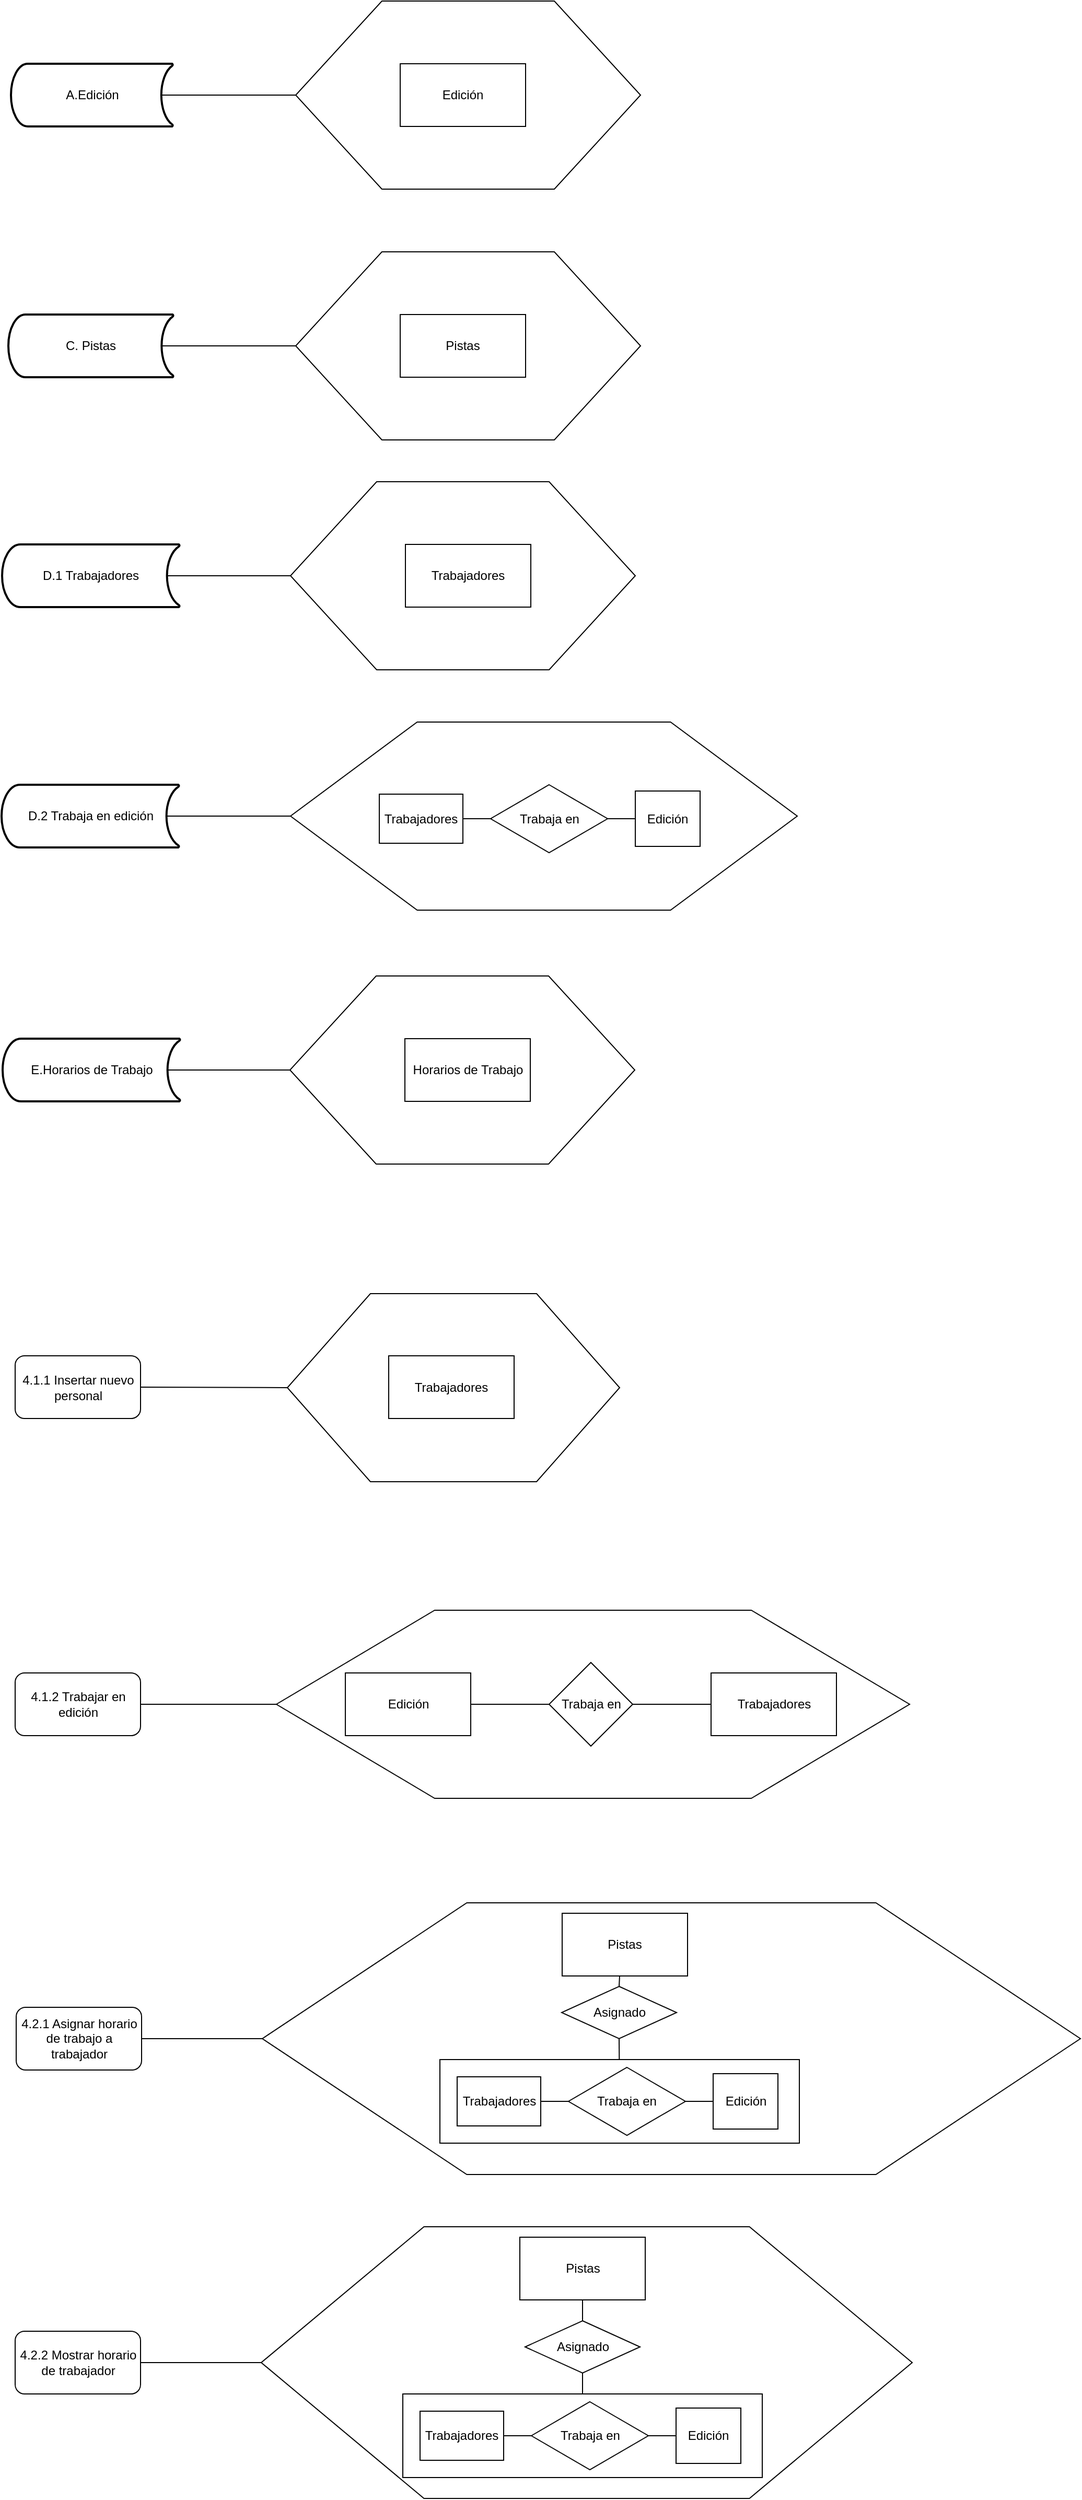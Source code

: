 <mxfile version="12.3.1" type="google" pages="1"><diagram id="5i3AOMJsXnEn0LIAzcfK" name="Page-1"><mxGraphModel dx="458" dy="784" grid="1" gridSize="10" guides="1" tooltips="1" connect="1" arrows="1" fold="1" page="1" pageScale="1" pageWidth="827" pageHeight="1169" math="0" shadow="0"><root><mxCell id="0"/><mxCell id="1" parent="0"/><mxCell id="9M8GAGoSN33HoY5bRvjg-1" value="D.1 Trabajadores" style="strokeWidth=2;html=1;shape=mxgraph.flowchart.stored_data;whiteSpace=wrap;" parent="1" vertex="1"><mxGeometry x="99" y="520" width="170" height="60" as="geometry"/></mxCell><mxCell id="9M8GAGoSN33HoY5bRvjg-2" value="E.Horarios de Trabajo" style="strokeWidth=2;html=1;shape=mxgraph.flowchart.stored_data;whiteSpace=wrap;" parent="1" vertex="1"><mxGeometry x="99.5" y="993" width="170" height="60" as="geometry"/></mxCell><mxCell id="9M8GAGoSN33HoY5bRvjg-3" value="C. Pistas" style="strokeWidth=2;html=1;shape=mxgraph.flowchart.stored_data;whiteSpace=wrap;" parent="1" vertex="1"><mxGeometry x="105" y="300" width="158" height="60" as="geometry"/></mxCell><mxCell id="9M8GAGoSN33HoY5bRvjg-4" value="A.Edición" style="strokeWidth=2;html=1;shape=mxgraph.flowchart.stored_data;whiteSpace=wrap;" parent="1" vertex="1"><mxGeometry x="107.5" y="60" width="155" height="60" as="geometry"/></mxCell><mxCell id="9M8GAGoSN33HoY5bRvjg-5" value="4.1.2 Trabajar en edición" style="rounded=1;whiteSpace=wrap;html=1;" parent="1" vertex="1"><mxGeometry x="111.5" y="1600" width="120" height="60" as="geometry"/></mxCell><mxCell id="9M8GAGoSN33HoY5bRvjg-6" value="4.2.1 Asignar horario de trabajo a trabajador" style="rounded=1;whiteSpace=wrap;html=1;" parent="1" vertex="1"><mxGeometry x="112.5" y="1920" width="120" height="60" as="geometry"/></mxCell><mxCell id="9M8GAGoSN33HoY5bRvjg-7" value="" style="shape=hexagon;perimeter=hexagonPerimeter2;whiteSpace=wrap;html=1;" parent="1" vertex="1"><mxGeometry x="380" width="330" height="180" as="geometry"/></mxCell><mxCell id="9M8GAGoSN33HoY5bRvjg-8" value="Edición" style="rounded=0;whiteSpace=wrap;html=1;" parent="1" vertex="1"><mxGeometry x="480" y="60" width="120" height="60" as="geometry"/></mxCell><mxCell id="9M8GAGoSN33HoY5bRvjg-9" value="" style="endArrow=none;html=1;exitX=0.93;exitY=0.5;exitDx=0;exitDy=0;exitPerimeter=0;entryX=0;entryY=0.5;entryDx=0;entryDy=0;" parent="1" source="9M8GAGoSN33HoY5bRvjg-4" target="9M8GAGoSN33HoY5bRvjg-7" edge="1"><mxGeometry width="50" height="50" relative="1" as="geometry"><mxPoint x="290" y="280" as="sourcePoint"/><mxPoint x="340" y="230" as="targetPoint"/></mxGeometry></mxCell><mxCell id="9M8GAGoSN33HoY5bRvjg-10" value="" style="shape=hexagon;perimeter=hexagonPerimeter2;whiteSpace=wrap;html=1;" parent="1" vertex="1"><mxGeometry x="380" y="240" width="330" height="180" as="geometry"/></mxCell><mxCell id="9M8GAGoSN33HoY5bRvjg-11" value="Pistas" style="rounded=0;whiteSpace=wrap;html=1;" parent="1" vertex="1"><mxGeometry x="480" y="300" width="120" height="60" as="geometry"/></mxCell><mxCell id="9M8GAGoSN33HoY5bRvjg-12" value="" style="endArrow=none;html=1;exitX=0.93;exitY=0.5;exitDx=0;exitDy=0;exitPerimeter=0;entryX=0;entryY=0.5;entryDx=0;entryDy=0;" parent="1" source="9M8GAGoSN33HoY5bRvjg-3" target="9M8GAGoSN33HoY5bRvjg-10" edge="1"><mxGeometry width="50" height="50" relative="1" as="geometry"><mxPoint x="290" y="350" as="sourcePoint"/><mxPoint x="340" y="300" as="targetPoint"/></mxGeometry></mxCell><mxCell id="9M8GAGoSN33HoY5bRvjg-13" value="" style="shape=hexagon;perimeter=hexagonPerimeter2;whiteSpace=wrap;html=1;" parent="1" vertex="1"><mxGeometry x="375" y="460" width="330" height="180" as="geometry"/></mxCell><mxCell id="9M8GAGoSN33HoY5bRvjg-14" value="" style="shape=hexagon;perimeter=hexagonPerimeter2;whiteSpace=wrap;html=1;" parent="1" vertex="1"><mxGeometry x="374.5" y="933" width="330" height="180" as="geometry"/></mxCell><mxCell id="9M8GAGoSN33HoY5bRvjg-15" value="" style="shape=hexagon;perimeter=hexagonPerimeter2;whiteSpace=wrap;html=1;" parent="1" vertex="1"><mxGeometry x="361.5" y="1540" width="606" height="180" as="geometry"/></mxCell><mxCell id="9M8GAGoSN33HoY5bRvjg-16" value="&lt;div&gt;&lt;br&gt;&lt;/div&gt;" style="shape=hexagon;perimeter=hexagonPerimeter2;whiteSpace=wrap;html=1;" parent="1" vertex="1"><mxGeometry x="348" y="1820" width="783" height="260" as="geometry"/></mxCell><mxCell id="9M8GAGoSN33HoY5bRvjg-17" value="" style="endArrow=none;html=1;exitX=0.93;exitY=0.5;exitDx=0;exitDy=0;exitPerimeter=0;entryX=0;entryY=0.5;entryDx=0;entryDy=0;" parent="1" source="9M8GAGoSN33HoY5bRvjg-1" target="9M8GAGoSN33HoY5bRvjg-13" edge="1"><mxGeometry width="50" height="50" relative="1" as="geometry"><mxPoint x="310" y="560" as="sourcePoint"/><mxPoint x="360" y="510" as="targetPoint"/></mxGeometry></mxCell><mxCell id="9M8GAGoSN33HoY5bRvjg-18" value="" style="endArrow=none;html=1;exitX=0.93;exitY=0.5;exitDx=0;exitDy=0;exitPerimeter=0;entryX=0;entryY=0.5;entryDx=0;entryDy=0;" parent="1" source="9M8GAGoSN33HoY5bRvjg-2" target="9M8GAGoSN33HoY5bRvjg-14" edge="1"><mxGeometry width="50" height="50" relative="1" as="geometry"><mxPoint x="319.5" y="1013" as="sourcePoint"/><mxPoint x="369.5" y="963" as="targetPoint"/></mxGeometry></mxCell><mxCell id="9M8GAGoSN33HoY5bRvjg-19" value="" style="endArrow=none;html=1;exitX=1;exitY=0.5;exitDx=0;exitDy=0;entryX=0;entryY=0.5;entryDx=0;entryDy=0;" parent="1" source="9M8GAGoSN33HoY5bRvjg-5" target="9M8GAGoSN33HoY5bRvjg-15" edge="1"><mxGeometry width="50" height="50" relative="1" as="geometry"><mxPoint x="296.5" y="1670" as="sourcePoint"/><mxPoint x="346.5" y="1620" as="targetPoint"/></mxGeometry></mxCell><mxCell id="9M8GAGoSN33HoY5bRvjg-20" value="Trabajadores" style="rounded=0;whiteSpace=wrap;html=1;" parent="1" vertex="1"><mxGeometry x="485" y="520" width="120" height="60" as="geometry"/></mxCell><mxCell id="9M8GAGoSN33HoY5bRvjg-21" value="Horarios de Trabajo" style="rounded=0;whiteSpace=wrap;html=1;" parent="1" vertex="1"><mxGeometry x="484.5" y="993" width="120" height="60" as="geometry"/></mxCell><mxCell id="9M8GAGoSN33HoY5bRvjg-22" value="" style="endArrow=none;html=1;exitX=1;exitY=0.5;exitDx=0;exitDy=0;entryX=0;entryY=0.5;entryDx=0;entryDy=0;" parent="1" source="9M8GAGoSN33HoY5bRvjg-6" target="9M8GAGoSN33HoY5bRvjg-16" edge="1"><mxGeometry width="50" height="50" relative="1" as="geometry"><mxPoint x="286.5" y="1930" as="sourcePoint"/><mxPoint x="336.5" y="1880" as="targetPoint"/></mxGeometry></mxCell><mxCell id="9M8GAGoSN33HoY5bRvjg-23" value="Edición" style="rounded=0;whiteSpace=wrap;html=1;" parent="1" vertex="1"><mxGeometry x="427.5" y="1600" width="120" height="60" as="geometry"/></mxCell><mxCell id="9M8GAGoSN33HoY5bRvjg-24" value="Trabajadores" style="rounded=0;whiteSpace=wrap;html=1;" parent="1" vertex="1"><mxGeometry x="777.5" y="1600" width="120" height="60" as="geometry"/></mxCell><mxCell id="9M8GAGoSN33HoY5bRvjg-25" value="Trabaja en" style="rhombus;whiteSpace=wrap;html=1;" parent="1" vertex="1"><mxGeometry x="622.5" y="1590" width="80" height="80" as="geometry"/></mxCell><mxCell id="9M8GAGoSN33HoY5bRvjg-26" value="" style="endArrow=none;html=1;exitX=1;exitY=0.5;exitDx=0;exitDy=0;entryX=0;entryY=0.5;entryDx=0;entryDy=0;" parent="1" source="9M8GAGoSN33HoY5bRvjg-23" target="9M8GAGoSN33HoY5bRvjg-25" edge="1"><mxGeometry width="50" height="50" relative="1" as="geometry"><mxPoint x="577.5" y="1710" as="sourcePoint"/><mxPoint x="627.5" y="1660" as="targetPoint"/></mxGeometry></mxCell><mxCell id="9M8GAGoSN33HoY5bRvjg-27" value="" style="endArrow=none;html=1;exitX=1;exitY=0.5;exitDx=0;exitDy=0;entryX=0;entryY=0.5;entryDx=0;entryDy=0;" parent="1" source="9M8GAGoSN33HoY5bRvjg-25" target="9M8GAGoSN33HoY5bRvjg-24" edge="1"><mxGeometry width="50" height="50" relative="1" as="geometry"><mxPoint x="637.5" y="1780" as="sourcePoint"/><mxPoint x="687.5" y="1730" as="targetPoint"/></mxGeometry></mxCell><mxCell id="9M8GAGoSN33HoY5bRvjg-29" value="Asignado" style="rhombus;whiteSpace=wrap;html=1;" parent="1" vertex="1"><mxGeometry x="634.5" y="1900" width="110" height="50" as="geometry"/></mxCell><mxCell id="9M8GAGoSN33HoY5bRvjg-30" value="" style="endArrow=none;html=1;entryX=0.5;entryY=0;entryDx=0;entryDy=0;exitX=0.5;exitY=1;exitDx=0;exitDy=0;" parent="1" target="9M8GAGoSN33HoY5bRvjg-29" edge="1"><mxGeometry width="50" height="50" relative="1" as="geometry"><mxPoint x="690" y="1890" as="sourcePoint"/><mxPoint x="502" y="1900" as="targetPoint"/></mxGeometry></mxCell><mxCell id="9M8GAGoSN33HoY5bRvjg-31" value="" style="rounded=0;whiteSpace=wrap;html=1;" parent="1" vertex="1"><mxGeometry x="518" y="1970" width="344" height="80" as="geometry"/></mxCell><mxCell id="9M8GAGoSN33HoY5bRvjg-32" value="Trabajadores" style="rounded=0;whiteSpace=wrap;html=1;" parent="1" vertex="1"><mxGeometry x="534.5" y="1986.5" width="80" height="47" as="geometry"/></mxCell><mxCell id="9M8GAGoSN33HoY5bRvjg-33" value="Edición" style="rounded=0;whiteSpace=wrap;html=1;" parent="1" vertex="1"><mxGeometry x="779.5" y="1983.5" width="62" height="53" as="geometry"/></mxCell><mxCell id="9M8GAGoSN33HoY5bRvjg-34" value="Trabaja en" style="rhombus;whiteSpace=wrap;html=1;" parent="1" vertex="1"><mxGeometry x="641" y="1977.5" width="112" height="65" as="geometry"/></mxCell><mxCell id="9M8GAGoSN33HoY5bRvjg-35" value="" style="endArrow=none;html=1;exitX=1;exitY=0.5;exitDx=0;exitDy=0;entryX=0;entryY=0.5;entryDx=0;entryDy=0;" parent="1" source="9M8GAGoSN33HoY5bRvjg-32" target="9M8GAGoSN33HoY5bRvjg-34" edge="1"><mxGeometry width="50" height="50" relative="1" as="geometry"><mxPoint x="567.5" y="2040.5" as="sourcePoint"/><mxPoint x="617.5" y="1990.5" as="targetPoint"/></mxGeometry></mxCell><mxCell id="9M8GAGoSN33HoY5bRvjg-36" value="" style="endArrow=none;html=1;exitX=0;exitY=0.5;exitDx=0;exitDy=0;entryX=1;entryY=0.5;entryDx=0;entryDy=0;" parent="1" source="9M8GAGoSN33HoY5bRvjg-33" target="9M8GAGoSN33HoY5bRvjg-34" edge="1"><mxGeometry width="50" height="50" relative="1" as="geometry"><mxPoint x="647.5" y="1970.5" as="sourcePoint"/><mxPoint x="697.5" y="1920.5" as="targetPoint"/></mxGeometry></mxCell><mxCell id="9M8GAGoSN33HoY5bRvjg-37" value="" style="endArrow=none;html=1;entryX=0.5;entryY=1;entryDx=0;entryDy=0;" parent="1" source="9M8GAGoSN33HoY5bRvjg-31" target="9M8GAGoSN33HoY5bRvjg-29" edge="1"><mxGeometry width="50" height="50" relative="1" as="geometry"><mxPoint x="292" y="2340" as="sourcePoint"/><mxPoint x="342" y="2290" as="targetPoint"/></mxGeometry></mxCell><mxCell id="9M8GAGoSN33HoY5bRvjg-46" value="D.2 Trabaja en edición" style="strokeWidth=2;html=1;shape=mxgraph.flowchart.stored_data;whiteSpace=wrap;" parent="1" vertex="1"><mxGeometry x="98.5" y="750" width="170" height="60" as="geometry"/></mxCell><mxCell id="9M8GAGoSN33HoY5bRvjg-47" value="" style="shape=hexagon;perimeter=hexagonPerimeter2;whiteSpace=wrap;html=1;" parent="1" vertex="1"><mxGeometry x="375" y="690" width="485" height="180" as="geometry"/></mxCell><mxCell id="9M8GAGoSN33HoY5bRvjg-48" value="" style="endArrow=none;html=1;exitX=0.93;exitY=0.5;exitDx=0;exitDy=0;exitPerimeter=0;entryX=0;entryY=0.5;entryDx=0;entryDy=0;" parent="1" source="9M8GAGoSN33HoY5bRvjg-46" target="9M8GAGoSN33HoY5bRvjg-47" edge="1"><mxGeometry width="50" height="50" relative="1" as="geometry"><mxPoint x="309.5" y="790" as="sourcePoint"/><mxPoint x="359.5" y="740" as="targetPoint"/></mxGeometry></mxCell><mxCell id="9M8GAGoSN33HoY5bRvjg-50" value="Trabajadores" style="rounded=0;whiteSpace=wrap;html=1;" parent="1" vertex="1"><mxGeometry x="460" y="759" width="80" height="47" as="geometry"/></mxCell><mxCell id="9M8GAGoSN33HoY5bRvjg-51" value="Edición" style="rounded=0;whiteSpace=wrap;html=1;" parent="1" vertex="1"><mxGeometry x="705" y="756" width="62" height="53" as="geometry"/></mxCell><mxCell id="9M8GAGoSN33HoY5bRvjg-52" value="Trabaja en" style="rhombus;whiteSpace=wrap;html=1;" parent="1" vertex="1"><mxGeometry x="566.5" y="750" width="112" height="65" as="geometry"/></mxCell><mxCell id="9M8GAGoSN33HoY5bRvjg-53" value="" style="endArrow=none;html=1;exitX=1;exitY=0.5;exitDx=0;exitDy=0;entryX=0;entryY=0.5;entryDx=0;entryDy=0;" parent="1" source="9M8GAGoSN33HoY5bRvjg-50" target="9M8GAGoSN33HoY5bRvjg-52" edge="1"><mxGeometry width="50" height="50" relative="1" as="geometry"><mxPoint x="493" y="813" as="sourcePoint"/><mxPoint x="543" y="763" as="targetPoint"/></mxGeometry></mxCell><mxCell id="9M8GAGoSN33HoY5bRvjg-54" value="" style="endArrow=none;html=1;exitX=0;exitY=0.5;exitDx=0;exitDy=0;entryX=1;entryY=0.5;entryDx=0;entryDy=0;" parent="1" source="9M8GAGoSN33HoY5bRvjg-51" target="9M8GAGoSN33HoY5bRvjg-52" edge="1"><mxGeometry width="50" height="50" relative="1" as="geometry"><mxPoint x="573" y="743" as="sourcePoint"/><mxPoint x="623" y="693" as="targetPoint"/></mxGeometry></mxCell><mxCell id="9M8GAGoSN33HoY5bRvjg-56" value="4.1.1 Insertar nuevo personal" style="rounded=1;whiteSpace=wrap;html=1;" parent="1" vertex="1"><mxGeometry x="111.5" y="1296.5" width="120" height="60" as="geometry"/></mxCell><mxCell id="9M8GAGoSN33HoY5bRvjg-57" value="" style="shape=hexagon;perimeter=hexagonPerimeter2;whiteSpace=wrap;html=1;" parent="1" vertex="1"><mxGeometry x="372" y="1237" width="318" height="180" as="geometry"/></mxCell><mxCell id="9M8GAGoSN33HoY5bRvjg-58" value="" style="endArrow=none;html=1;exitX=1;exitY=0.5;exitDx=0;exitDy=0;entryX=0;entryY=0.5;entryDx=0;entryDy=0;" parent="1" source="9M8GAGoSN33HoY5bRvjg-56" target="9M8GAGoSN33HoY5bRvjg-57" edge="1"><mxGeometry width="50" height="50" relative="1" as="geometry"><mxPoint x="241.5" y="1326.5" as="sourcePoint"/><mxPoint x="356.5" y="1316.5" as="targetPoint"/></mxGeometry></mxCell><mxCell id="9M8GAGoSN33HoY5bRvjg-60" value="Trabajadores" style="rounded=0;whiteSpace=wrap;html=1;" parent="1" vertex="1"><mxGeometry x="469" y="1296.5" width="120" height="60" as="geometry"/></mxCell><mxCell id="9M8GAGoSN33HoY5bRvjg-65" value="Pistas" style="rounded=0;whiteSpace=wrap;html=1;" parent="1" vertex="1"><mxGeometry x="635" y="1830" width="120" height="60" as="geometry"/></mxCell><mxCell id="9M8GAGoSN33HoY5bRvjg-68" value="4.2.2 Mostrar horario de trabajador" style="rounded=1;whiteSpace=wrap;html=1;" parent="1" vertex="1"><mxGeometry x="111.5" y="2230" width="120" height="60" as="geometry"/></mxCell><mxCell id="9M8GAGoSN33HoY5bRvjg-69" value="&lt;div&gt;&lt;br&gt;&lt;/div&gt;" style="shape=hexagon;perimeter=hexagonPerimeter2;whiteSpace=wrap;html=1;" parent="1" vertex="1"><mxGeometry x="347" y="2130" width="623" height="260" as="geometry"/></mxCell><mxCell id="9M8GAGoSN33HoY5bRvjg-70" value="" style="endArrow=none;html=1;exitX=1;exitY=0.5;exitDx=0;exitDy=0;entryX=0;entryY=0.5;entryDx=0;entryDy=0;" parent="1" source="9M8GAGoSN33HoY5bRvjg-68" target="9M8GAGoSN33HoY5bRvjg-69" edge="1"><mxGeometry width="50" height="50" relative="1" as="geometry"><mxPoint x="285.5" y="2240" as="sourcePoint"/><mxPoint x="335.5" y="2190" as="targetPoint"/></mxGeometry></mxCell><mxCell id="9M8GAGoSN33HoY5bRvjg-86" value="Asignado" style="rhombus;whiteSpace=wrap;html=1;" parent="1" vertex="1"><mxGeometry x="599.5" y="2220" width="110" height="50" as="geometry"/></mxCell><mxCell id="9M8GAGoSN33HoY5bRvjg-87" value="" style="endArrow=none;html=1;exitX=0.5;exitY=1;exitDx=0;exitDy=0;entryX=0.5;entryY=0;entryDx=0;entryDy=0;" parent="1" target="9M8GAGoSN33HoY5bRvjg-86" edge="1"><mxGeometry width="50" height="50" relative="1" as="geometry"><mxPoint x="654.5" y="2200" as="sourcePoint"/><mxPoint x="380" y="2370" as="targetPoint"/></mxGeometry></mxCell><mxCell id="9M8GAGoSN33HoY5bRvjg-89" value="" style="endArrow=none;html=1;exitX=0.5;exitY=0;exitDx=0;exitDy=0;entryX=0.5;entryY=1;entryDx=0;entryDy=0;" parent="1" source="9M8GAGoSN33HoY5bRvjg-91" target="9M8GAGoSN33HoY5bRvjg-86" edge="1"><mxGeometry width="50" height="50" relative="1" as="geometry"><mxPoint x="727.0" y="2260" as="sourcePoint"/><mxPoint x="530" y="2410" as="targetPoint"/></mxGeometry></mxCell><mxCell id="9M8GAGoSN33HoY5bRvjg-91" value="" style="rounded=0;whiteSpace=wrap;html=1;" parent="1" vertex="1"><mxGeometry x="482.5" y="2290" width="344" height="80" as="geometry"/></mxCell><mxCell id="9M8GAGoSN33HoY5bRvjg-92" value="Trabajadores" style="rounded=0;whiteSpace=wrap;html=1;" parent="1" vertex="1"><mxGeometry x="499" y="2306.5" width="80" height="47" as="geometry"/></mxCell><mxCell id="9M8GAGoSN33HoY5bRvjg-93" value="Edición" style="rounded=0;whiteSpace=wrap;html=1;" parent="1" vertex="1"><mxGeometry x="744" y="2303.5" width="62" height="53" as="geometry"/></mxCell><mxCell id="9M8GAGoSN33HoY5bRvjg-94" value="Trabaja en" style="rhombus;whiteSpace=wrap;html=1;" parent="1" vertex="1"><mxGeometry x="605.5" y="2297.5" width="112" height="65" as="geometry"/></mxCell><mxCell id="9M8GAGoSN33HoY5bRvjg-95" value="" style="endArrow=none;html=1;exitX=1;exitY=0.5;exitDx=0;exitDy=0;entryX=0;entryY=0.5;entryDx=0;entryDy=0;" parent="1" source="9M8GAGoSN33HoY5bRvjg-92" target="9M8GAGoSN33HoY5bRvjg-94" edge="1"><mxGeometry width="50" height="50" relative="1" as="geometry"><mxPoint x="532" y="2360.5" as="sourcePoint"/><mxPoint x="582" y="2310.5" as="targetPoint"/></mxGeometry></mxCell><mxCell id="9M8GAGoSN33HoY5bRvjg-96" value="" style="endArrow=none;html=1;exitX=0;exitY=0.5;exitDx=0;exitDy=0;entryX=1;entryY=0.5;entryDx=0;entryDy=0;" parent="1" source="9M8GAGoSN33HoY5bRvjg-93" target="9M8GAGoSN33HoY5bRvjg-94" edge="1"><mxGeometry width="50" height="50" relative="1" as="geometry"><mxPoint x="612" y="2290.5" as="sourcePoint"/><mxPoint x="662" y="2240.5" as="targetPoint"/></mxGeometry></mxCell><mxCell id="9M8GAGoSN33HoY5bRvjg-97" value="Pistas" style="rounded=0;whiteSpace=wrap;html=1;" parent="1" vertex="1"><mxGeometry x="594.5" y="2140" width="120" height="60" as="geometry"/></mxCell></root></mxGraphModel></diagram></mxfile>